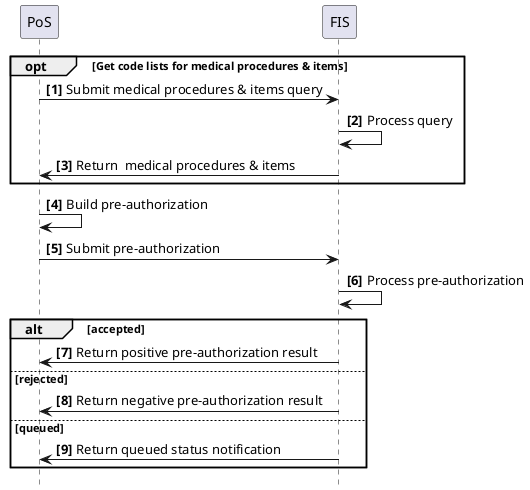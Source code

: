 @startuml
skinparam svgDimensionStyle false
hide footbox
autonumber "<b>[0]"

participant PoS
participant FIS


opt Get code lists for medical procedures & items
	PoS -> FIS: Submit medical procedures & items query
	FIS -> FIS: Process query
	FIS -> PoS: Return  medical procedures & items
end opt
 

PoS -> PoS: Build pre-authorization
PoS -> FIS: Submit pre-authorization
FIS -> FIS: Process pre-authorization

alt accepted
	FIS -> PoS: Return positive pre-authorization result
else rejected
	FIS -> PoS: Return negative pre-authorization result
else queued
	FIS -> PoS: Return queued status notification
end

@enduml
